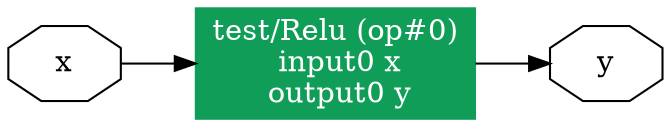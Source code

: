 digraph SingleRelu {
	graph [bb="0,0,284,53",
		rankdir=LR
	];
	node [label="\N"];
	"test/Relu (op#0)\n input0 x\n output0 y"	[URL="javascript:alert('')",
		color="#0F9D58",
		fontcolor="#FFFFFF",
		height=0.73611,
		pos="142,26.5",
		shape=box,
		style=filled,
		width=1.4444];
	y0	[height=0.5,
		label=y,
		pos="257,26.5",
		shape=octagon,
		width=0.75];
	"test/Relu (op#0)\n input0 x\n output0 y" -> y0	[pos="e,229.97,26.5 194.21,26.5 202.82,26.5 211.59,26.5 219.72,26.5"];
	x0	[height=0.5,
		label=x,
		pos="27,26.5",
		shape=octagon,
		width=0.75];
	x0 -> "test/Relu (op#0)\n input0 x\n output0 y"	[pos="e,89.584,26.5 54.208,26.5 61.882,26.5 70.615,26.5 79.514,26.5"];
}
